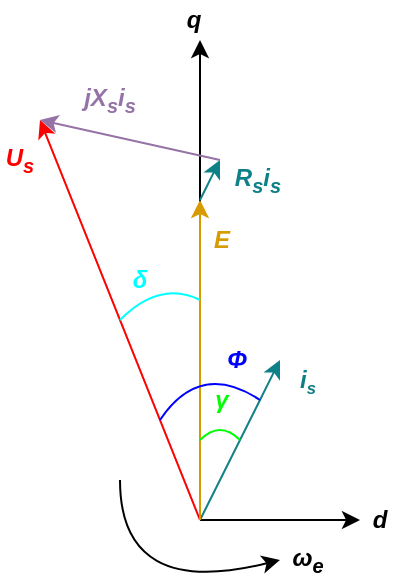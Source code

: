 <mxfile version="24.4.9" type="github">
  <diagram name="第 1 页" id="bCNPC1Wj3j-4zLxV8QfG">
    <mxGraphModel dx="422" dy="289" grid="1" gridSize="10" guides="1" tooltips="1" connect="1" arrows="1" fold="1" page="1" pageScale="1" pageWidth="827" pageHeight="1169" math="0" shadow="0">
      <root>
        <mxCell id="0" />
        <mxCell id="1" parent="0" />
        <mxCell id="CBYcRYqiomnFLM2rLD_o-1" value="" style="endArrow=classic;html=1;rounded=0;" edge="1" parent="1">
          <mxGeometry width="50" height="50" relative="1" as="geometry">
            <mxPoint x="400" y="400" as="sourcePoint" />
            <mxPoint x="400" y="160" as="targetPoint" />
          </mxGeometry>
        </mxCell>
        <mxCell id="CBYcRYqiomnFLM2rLD_o-2" value="" style="endArrow=classic;html=1;rounded=0;" edge="1" parent="1">
          <mxGeometry width="50" height="50" relative="1" as="geometry">
            <mxPoint x="400" y="400" as="sourcePoint" />
            <mxPoint x="480" y="400" as="targetPoint" />
          </mxGeometry>
        </mxCell>
        <mxCell id="CBYcRYqiomnFLM2rLD_o-3" value="&lt;b&gt;&lt;i&gt;q&lt;/i&gt;&lt;/b&gt;" style="text;html=1;align=center;verticalAlign=middle;whiteSpace=wrap;rounded=0;" vertex="1" parent="1">
          <mxGeometry x="387" y="140" width="20" height="20" as="geometry" />
        </mxCell>
        <mxCell id="CBYcRYqiomnFLM2rLD_o-4" value="&lt;b&gt;&lt;i&gt;d&lt;/i&gt;&lt;/b&gt;" style="text;html=1;align=center;verticalAlign=middle;whiteSpace=wrap;rounded=0;" vertex="1" parent="1">
          <mxGeometry x="480" y="390" width="20" height="20" as="geometry" />
        </mxCell>
        <mxCell id="CBYcRYqiomnFLM2rLD_o-5" value="" style="endArrow=classic;html=1;rounded=0;fillColor=#b0e3e6;strokeColor=#0e8088;" edge="1" parent="1">
          <mxGeometry width="50" height="50" relative="1" as="geometry">
            <mxPoint x="400" y="400" as="sourcePoint" />
            <mxPoint x="440" y="320" as="targetPoint" />
          </mxGeometry>
        </mxCell>
        <mxCell id="CBYcRYqiomnFLM2rLD_o-6" value="" style="endArrow=classic;html=1;rounded=0;fillColor=#e51400;strokeColor=#ff0000;" edge="1" parent="1">
          <mxGeometry width="50" height="50" relative="1" as="geometry">
            <mxPoint x="400" y="400" as="sourcePoint" />
            <mxPoint x="320" y="200" as="targetPoint" />
          </mxGeometry>
        </mxCell>
        <mxCell id="CBYcRYqiomnFLM2rLD_o-7" value="" style="endArrow=classic;html=1;rounded=0;fillColor=#ffe6cc;strokeColor=#d79b00;" edge="1" parent="1">
          <mxGeometry width="50" height="50" relative="1" as="geometry">
            <mxPoint x="400" y="400" as="sourcePoint" />
            <mxPoint x="400" y="240" as="targetPoint" />
          </mxGeometry>
        </mxCell>
        <mxCell id="CBYcRYqiomnFLM2rLD_o-8" value="" style="endArrow=classic;html=1;rounded=0;fillColor=#b0e3e6;strokeColor=#0e8088;" edge="1" parent="1">
          <mxGeometry width="50" height="50" relative="1" as="geometry">
            <mxPoint x="400" y="240" as="sourcePoint" />
            <mxPoint x="410" y="220" as="targetPoint" />
          </mxGeometry>
        </mxCell>
        <mxCell id="CBYcRYqiomnFLM2rLD_o-9" value="" style="endArrow=classic;html=1;rounded=0;fillColor=#e1d5e7;strokeColor=#9673a6;" edge="1" parent="1">
          <mxGeometry width="50" height="50" relative="1" as="geometry">
            <mxPoint x="410" y="220" as="sourcePoint" />
            <mxPoint x="320" y="200" as="targetPoint" />
          </mxGeometry>
        </mxCell>
        <mxCell id="CBYcRYqiomnFLM2rLD_o-17" value="" style="endArrow=classic;html=1;rounded=0;curved=1;" edge="1" parent="1">
          <mxGeometry width="50" height="50" relative="1" as="geometry">
            <mxPoint x="360" y="380" as="sourcePoint" />
            <mxPoint x="440" y="420" as="targetPoint" />
            <Array as="points">
              <mxPoint x="360" y="440" />
            </Array>
          </mxGeometry>
        </mxCell>
        <mxCell id="CBYcRYqiomnFLM2rLD_o-18" value="&lt;b&gt;&lt;i&gt;ω&lt;sub&gt;e&lt;/sub&gt;&lt;/i&gt;&lt;/b&gt;" style="text;html=1;align=center;verticalAlign=middle;whiteSpace=wrap;rounded=0;" vertex="1" parent="1">
          <mxGeometry x="444" y="410" width="20" height="20" as="geometry" />
        </mxCell>
        <mxCell id="CBYcRYqiomnFLM2rLD_o-19" value="&lt;b&gt;&lt;i&gt;γ&lt;/i&gt;&lt;/b&gt;" style="text;html=1;align=center;verticalAlign=middle;whiteSpace=wrap;rounded=0;fontColor=#00ff00;" vertex="1" parent="1">
          <mxGeometry x="401" y="330" width="20" height="20" as="geometry" />
        </mxCell>
        <mxCell id="CBYcRYqiomnFLM2rLD_o-20" value="" style="endArrow=none;html=1;rounded=0;curved=1;endFill=0;fontColor=#00ff00;strokeColor=#00ff00;" edge="1" parent="1">
          <mxGeometry width="50" height="50" relative="1" as="geometry">
            <mxPoint x="400" y="360" as="sourcePoint" />
            <mxPoint x="420" y="360" as="targetPoint" />
            <Array as="points">
              <mxPoint x="410" y="350" />
            </Array>
          </mxGeometry>
        </mxCell>
        <mxCell id="CBYcRYqiomnFLM2rLD_o-22" value="" style="endArrow=none;html=1;rounded=0;curved=1;strokeColor=#0000ff;" edge="1" parent="1">
          <mxGeometry width="50" height="50" relative="1" as="geometry">
            <mxPoint x="380" y="350" as="sourcePoint" />
            <mxPoint x="430" y="340" as="targetPoint" />
            <Array as="points">
              <mxPoint x="400" y="320" />
            </Array>
          </mxGeometry>
        </mxCell>
        <mxCell id="CBYcRYqiomnFLM2rLD_o-23" value="&lt;b&gt;&lt;i&gt;Φ&lt;/i&gt;&lt;/b&gt;" style="text;html=1;align=center;verticalAlign=middle;whiteSpace=wrap;rounded=0;fontColor=#0000ff;" vertex="1" parent="1">
          <mxGeometry x="407" y="310" width="23" height="20" as="geometry" />
        </mxCell>
        <mxCell id="CBYcRYqiomnFLM2rLD_o-24" value="" style="endArrow=none;html=1;rounded=0;curved=1;fillColor=#e1d5e7;strokeColor=#00ffff;" edge="1" parent="1">
          <mxGeometry width="50" height="50" relative="1" as="geometry">
            <mxPoint x="360" y="300" as="sourcePoint" />
            <mxPoint x="400" y="290" as="targetPoint" />
            <Array as="points">
              <mxPoint x="380" y="280" />
            </Array>
          </mxGeometry>
        </mxCell>
        <mxCell id="CBYcRYqiomnFLM2rLD_o-25" value="&lt;b&gt;&lt;i&gt;δ&lt;/i&gt;&lt;/b&gt;" style="text;html=1;align=center;verticalAlign=middle;whiteSpace=wrap;rounded=0;fontColor=#00ffff;" vertex="1" parent="1">
          <mxGeometry x="360" y="270" width="20" height="20" as="geometry" />
        </mxCell>
        <mxCell id="CBYcRYqiomnFLM2rLD_o-27" value="&lt;b&gt;&lt;i&gt;U&lt;sub&gt;s&lt;/sub&gt;&lt;/i&gt;&lt;/b&gt;" style="text;html=1;align=center;verticalAlign=middle;whiteSpace=wrap;rounded=0;fontColor=#ff0000;" vertex="1" parent="1">
          <mxGeometry x="300" y="210" width="20" height="20" as="geometry" />
        </mxCell>
        <mxCell id="CBYcRYqiomnFLM2rLD_o-28" value="&lt;b&gt;&lt;i&gt;jX&lt;sub&gt;s&lt;/sub&gt;i&lt;sub&gt;s&lt;/sub&gt;&lt;/i&gt;&lt;/b&gt;" style="text;html=1;align=center;verticalAlign=middle;whiteSpace=wrap;rounded=0;fontColor=#9673a6;" vertex="1" parent="1">
          <mxGeometry x="340" y="180" width="30" height="20" as="geometry" />
        </mxCell>
        <mxCell id="CBYcRYqiomnFLM2rLD_o-29" value="&lt;b&gt;&lt;i&gt;&lt;span style=&quot;font-size: 12px;&quot;&gt;R&lt;/span&gt;&lt;sub&gt;s&lt;/sub&gt;i&lt;sub&gt;s&lt;/sub&gt;&lt;/i&gt;&lt;/b&gt;" style="text;html=1;align=center;verticalAlign=middle;whiteSpace=wrap;rounded=0;fontColor=#0e8088;" vertex="1" parent="1">
          <mxGeometry x="414" y="220" width="30" height="20" as="geometry" />
        </mxCell>
        <mxCell id="CBYcRYqiomnFLM2rLD_o-30" value="&lt;b&gt;&lt;i&gt;E&lt;/i&gt;&lt;/b&gt;" style="text;html=1;align=center;verticalAlign=middle;whiteSpace=wrap;rounded=0;fontColor=#d79b00;" vertex="1" parent="1">
          <mxGeometry x="401" y="250" width="20" height="20" as="geometry" />
        </mxCell>
        <mxCell id="CBYcRYqiomnFLM2rLD_o-31" value="&lt;b style=&quot;&quot;&gt;&lt;i&gt;&lt;font color=&quot;#0e7e86&quot;&gt;i&lt;span style=&quot;font-size: 10px;&quot;&gt;&lt;sub style=&quot;&quot;&gt;s&lt;/sub&gt;&lt;/span&gt;&lt;/font&gt;&lt;/i&gt;&lt;/b&gt;" style="text;html=1;align=center;verticalAlign=middle;whiteSpace=wrap;rounded=0;" vertex="1" parent="1">
          <mxGeometry x="444" y="320" width="20" height="20" as="geometry" />
        </mxCell>
      </root>
    </mxGraphModel>
  </diagram>
</mxfile>
